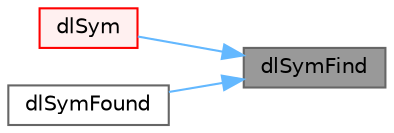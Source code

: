 digraph "dlSymFind"
{
 // LATEX_PDF_SIZE
  bgcolor="transparent";
  edge [fontname=Helvetica,fontsize=10,labelfontname=Helvetica,labelfontsize=10];
  node [fontname=Helvetica,fontsize=10,shape=box,height=0.2,width=0.4];
  rankdir="RL";
  Node1 [id="Node000001",label="dlSymFind",height=0.2,width=0.4,color="gray40", fillcolor="grey60", style="filled", fontcolor="black",tooltip=" "];
  Node1 -> Node2 [id="edge1_Node000001_Node000002",dir="back",color="steelblue1",style="solid",tooltip=" "];
  Node2 [id="Node000002",label="dlSym",height=0.2,width=0.4,color="red", fillcolor="#FFF0F0", style="filled",URL="$namespaceFoam.html#ac15de83ce087495f8d2e9e54d58bef16",tooltip=" "];
  Node1 -> Node4 [id="edge2_Node000001_Node000004",dir="back",color="steelblue1",style="solid",tooltip=" "];
  Node4 [id="Node000004",label="dlSymFound",height=0.2,width=0.4,color="grey40", fillcolor="white", style="filled",URL="$namespaceFoam.html#aeb959f6592dc1247ab34ac69299ba20b",tooltip=" "];
}
